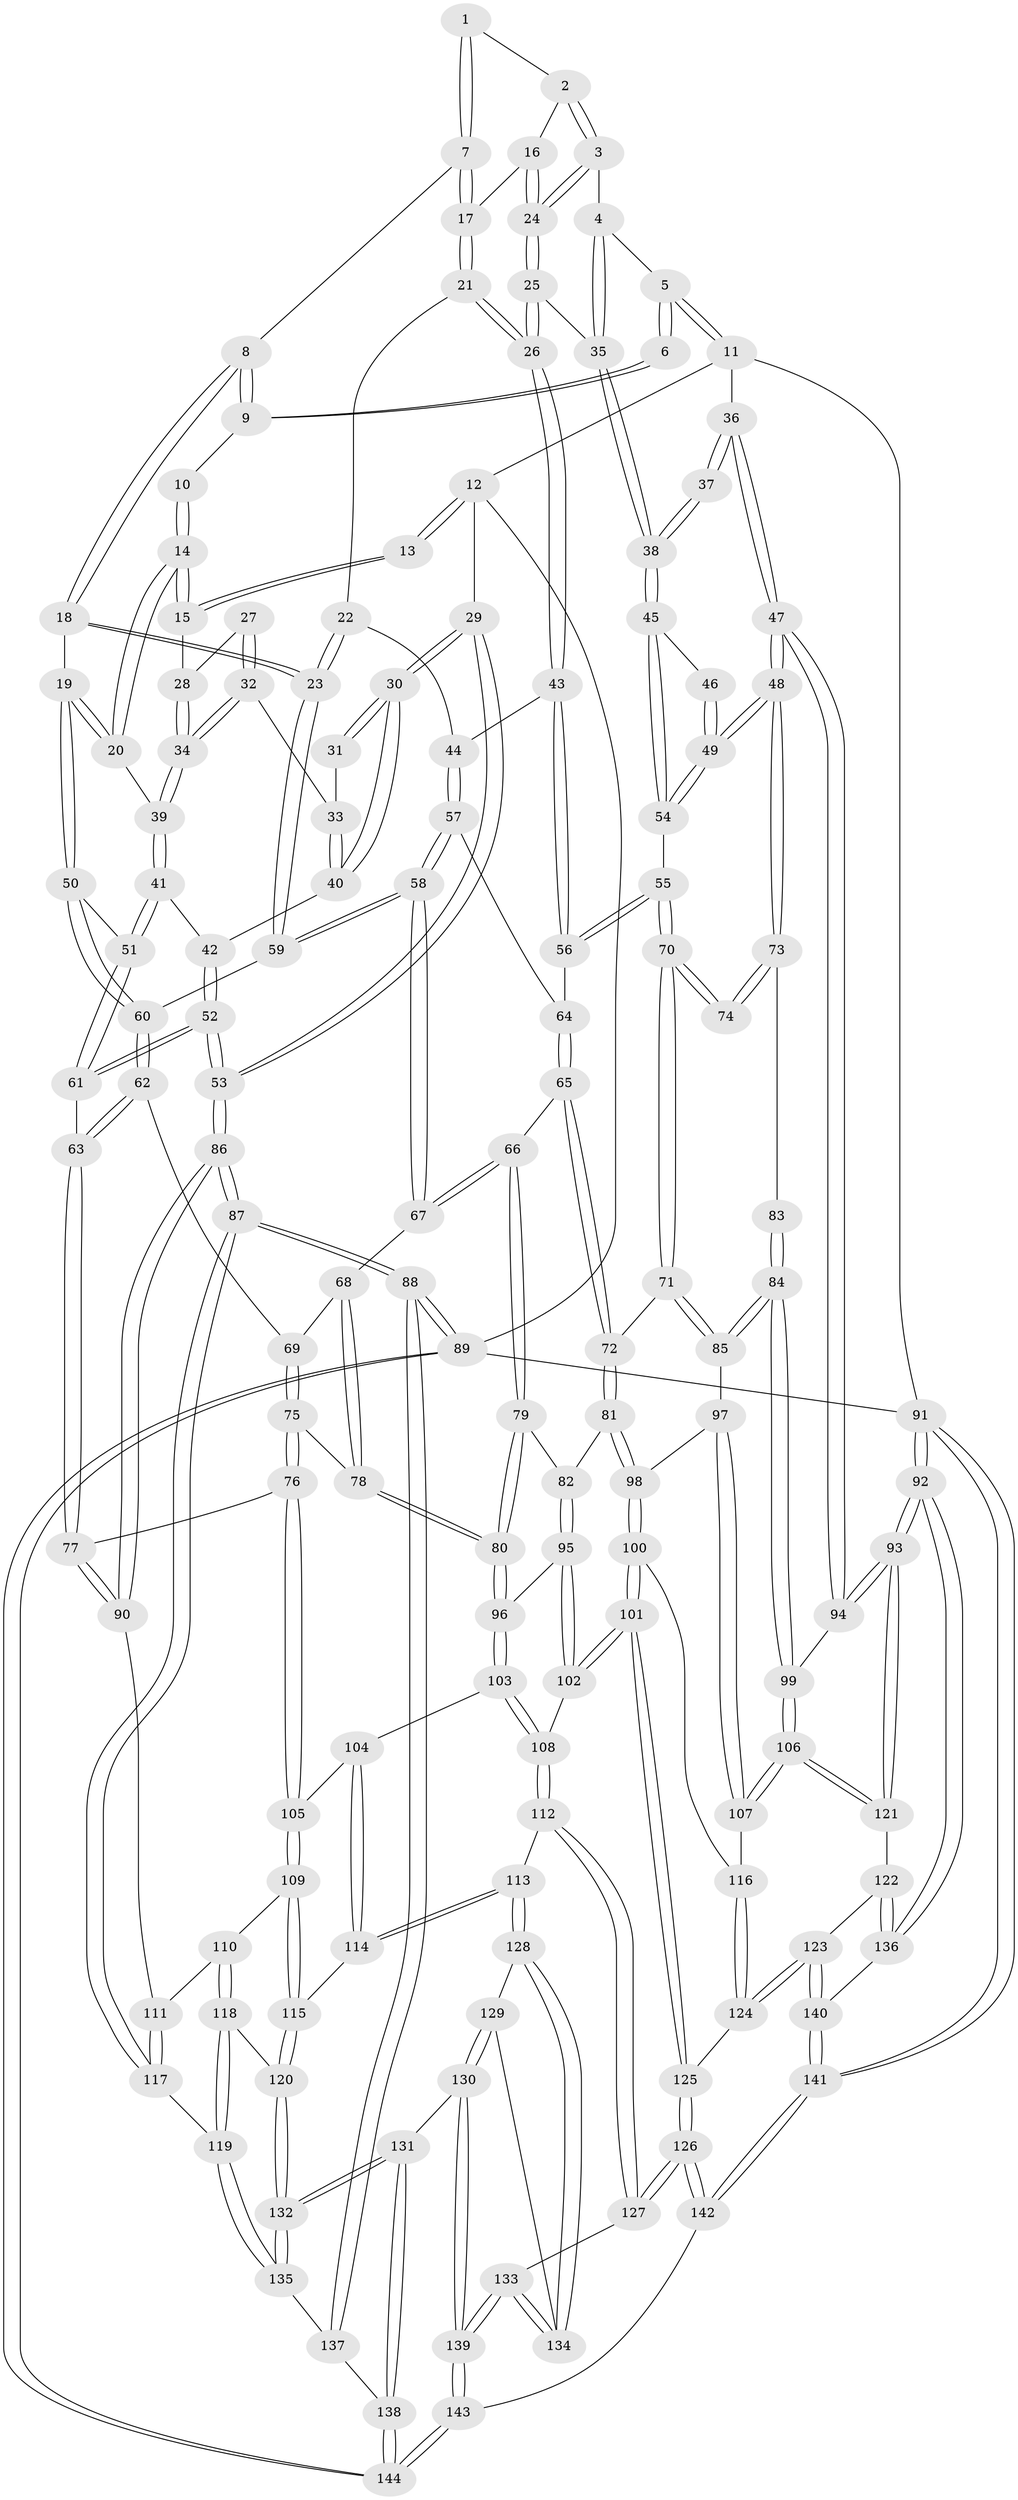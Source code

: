 // Generated by graph-tools (version 1.1) at 2025/00/03/09/25 05:00:18]
// undirected, 144 vertices, 357 edges
graph export_dot {
graph [start="1"]
  node [color=gray90,style=filled];
  1 [pos="+0.6817998117557817+0.011927529630873337"];
  2 [pos="+0.7116085852201357+0.04006166804167139"];
  3 [pos="+0.7813985620415332+0.03708937613466127"];
  4 [pos="+0.8529889997123896+0"];
  5 [pos="+1+0"];
  6 [pos="+0.6694645648668516+0"];
  7 [pos="+0.6213734803591475+0.04240071720203517"];
  8 [pos="+0.45381071141324825+0"];
  9 [pos="+0.4488197911642166+0"];
  10 [pos="+0.3970453893877784+0"];
  11 [pos="+1+0"];
  12 [pos="+0+0"];
  13 [pos="+0.12527363848232834+0"];
  14 [pos="+0.24980154008224742+0.10235115501582757"];
  15 [pos="+0.23232064086811427+0.08840950283563981"];
  16 [pos="+0.66371011619594+0.07258364483719085"];
  17 [pos="+0.6311955222571539+0.06647791632733262"];
  18 [pos="+0.4216951936567653+0.10318600505228663"];
  19 [pos="+0.33588797957848465+0.13407908821353395"];
  20 [pos="+0.26564991016364264+0.11546236998261016"];
  21 [pos="+0.5958639801254487+0.1376599094942636"];
  22 [pos="+0.5744484799740361+0.14754247111465896"];
  23 [pos="+0.4422284060158282+0.12974806124752916"];
  24 [pos="+0.7107469474451139+0.130761531484376"];
  25 [pos="+0.7075849428763326+0.17456153238466618"];
  26 [pos="+0.707473905688373+0.1747626393124584"];
  27 [pos="+0.16690688060558473+0.09796145629611294"];
  28 [pos="+0.19718545312303193+0.09799879384062041"];
  29 [pos="+0+0"];
  30 [pos="+0+0"];
  31 [pos="+0.1492688478620113+0.09337537274413629"];
  32 [pos="+0.15826442105118696+0.1451727507659847"];
  33 [pos="+0.13018739768807394+0.14621124939323427"];
  34 [pos="+0.17360845822468535+0.15451182105470265"];
  35 [pos="+0.8483820859670704+0.12739604709346486"];
  36 [pos="+1+0"];
  37 [pos="+0.9839988551685839+0.15600970000270786"];
  38 [pos="+0.8731734683856598+0.19385803984221822"];
  39 [pos="+0.19031504190629472+0.19050848901203918"];
  40 [pos="+0.10511527379767892+0.16443877872156593"];
  41 [pos="+0.18263112765794454+0.21301951437285677"];
  42 [pos="+0.11218810644136051+0.1970524778914372"];
  43 [pos="+0.7140348296687051+0.2596859533705748"];
  44 [pos="+0.5974450417930929+0.21621667903002137"];
  45 [pos="+0.8716749060173855+0.20378211478100156"];
  46 [pos="+0.9703645974647895+0.22220640103853212"];
  47 [pos="+1+0.41403513488115784"];
  48 [pos="+1+0.3991712426187864"];
  49 [pos="+1+0.34259775822458655"];
  50 [pos="+0.29858296919369465+0.21133827549231235"];
  51 [pos="+0.20302592741298373+0.24983549916491882"];
  52 [pos="+0+0.35380233484957613"];
  53 [pos="+0+0.3845974258402992"];
  54 [pos="+0.8582281208701297+0.2525919955108486"];
  55 [pos="+0.7622291072971699+0.32273372292672065"];
  56 [pos="+0.7269025746287597+0.29066925539975047"];
  57 [pos="+0.5475949453616198+0.29193903309162966"];
  58 [pos="+0.4878477210137572+0.30111978396608674"];
  59 [pos="+0.45792230986899884+0.258009580064639"];
  60 [pos="+0.3262764731209324+0.30792503194635873"];
  61 [pos="+0.18556424681857464+0.36217124414794094"];
  62 [pos="+0.29460420050088365+0.36273115371243747"];
  63 [pos="+0.20153155231160458+0.3735981246754083"];
  64 [pos="+0.6021656631010831+0.3092498652992675"];
  65 [pos="+0.6005934839223069+0.41206174561687514"];
  66 [pos="+0.49844543393217794+0.39594797289450884"];
  67 [pos="+0.4808966476926285+0.36508418965829376"];
  68 [pos="+0.3592134274951458+0.40707316225431667"];
  69 [pos="+0.33023076672714635+0.3905456583183553"];
  70 [pos="+0.7651936016533456+0.37959197816321855"];
  71 [pos="+0.7517040574106351+0.40989609374068253"];
  72 [pos="+0.627778233500371+0.4295865983174339"];
  73 [pos="+1+0.40224294280159806"];
  74 [pos="+0.8149557054168935+0.39053348756614364"];
  75 [pos="+0.28772057456686045+0.5048144974201606"];
  76 [pos="+0.23087367380575363+0.5184382812087083"];
  77 [pos="+0.2072904734409508+0.44993927817592355"];
  78 [pos="+0.37991399462654263+0.5064258069956901"];
  79 [pos="+0.4950360543203656+0.4336947314348142"];
  80 [pos="+0.3801844305396614+0.5067350258308971"];
  81 [pos="+0.5908945874936948+0.5059556849592435"];
  82 [pos="+0.5112960244978721+0.48193231298274236"];
  83 [pos="+0.890921788827906+0.4623532362490599"];
  84 [pos="+0.8877043815603666+0.5402354953032465"];
  85 [pos="+0.7573806203770028+0.4548683461122697"];
  86 [pos="+0+0.4127252601957492"];
  87 [pos="+0+0.8149994076790471"];
  88 [pos="+0+1"];
  89 [pos="+0+1"];
  90 [pos="+0.045156998346056534+0.5428690770747526"];
  91 [pos="+1+1"];
  92 [pos="+1+1"];
  93 [pos="+1+0.6828000783901234"];
  94 [pos="+1+0.4240309166656182"];
  95 [pos="+0.49297039652189517+0.5218686507871126"];
  96 [pos="+0.38394368295057374+0.5174188493425069"];
  97 [pos="+0.7454846528286668+0.48945750876987404"];
  98 [pos="+0.6166394799399737+0.5903817832331951"];
  99 [pos="+0.908943690427832+0.5623054070138238"];
  100 [pos="+0.6010505283089761+0.6429945361157533"];
  101 [pos="+0.5893681693143772+0.6528701274205843"];
  102 [pos="+0.5174918897707924+0.6449242208724905"];
  103 [pos="+0.3834150186514092+0.5318948887893049"];
  104 [pos="+0.3450165900232357+0.587183892890098"];
  105 [pos="+0.22012634725434102+0.5726325759003196"];
  106 [pos="+0.8781820083432273+0.6433804140370067"];
  107 [pos="+0.7839177711609506+0.6425384237233738"];
  108 [pos="+0.4988408268769209+0.6502366139139213"];
  109 [pos="+0.2066419303810106+0.5913975126001717"];
  110 [pos="+0.20255317389485294+0.594876816182641"];
  111 [pos="+0.09977241666271743+0.5935705243652053"];
  112 [pos="+0.4259180422768333+0.7036636097607488"];
  113 [pos="+0.4191477516917348+0.7070701651748641"];
  114 [pos="+0.36690666493875834+0.688865786046491"];
  115 [pos="+0.3641911128046731+0.6894739053827861"];
  116 [pos="+0.7626986798915811+0.6573382878650497"];
  117 [pos="+0.054821539717372754+0.7667132503194036"];
  118 [pos="+0.20998311609221898+0.6645896927492597"];
  119 [pos="+0.08268014786022564+0.7789199269677932"];
  120 [pos="+0.2666624705384809+0.7418577482555655"];
  121 [pos="+0.9131028388522978+0.6956000932592611"];
  122 [pos="+0.893781155837403+0.7813597993612931"];
  123 [pos="+0.8091710047817329+0.8452687816762368"];
  124 [pos="+0.7531439998463193+0.8174118872606124"];
  125 [pos="+0.6258951226723751+0.8298525944584657"];
  126 [pos="+0.606505726508513+0.8549216014811245"];
  127 [pos="+0.5918324325965966+0.8558747672593411"];
  128 [pos="+0.4177446065522517+0.7272079783753026"];
  129 [pos="+0.34906075567668354+0.8304831395873119"];
  130 [pos="+0.2651219773866913+0.877846248717536"];
  131 [pos="+0.23510561266225458+0.8595905051125077"];
  132 [pos="+0.23080672390328164+0.8542793732051107"];
  133 [pos="+0.48194809710263936+0.8789593650975811"];
  134 [pos="+0.471602369505121+0.8662543897592353"];
  135 [pos="+0.1439033586157001+0.830940539901163"];
  136 [pos="+1+0.882396820611513"];
  137 [pos="+0.12185803108466468+0.8669794462252357"];
  138 [pos="+0.06581988125492816+1"];
  139 [pos="+0.37352421112516027+1"];
  140 [pos="+0.8285307402740801+0.9231099597532284"];
  141 [pos="+0.7984762450473205+1"];
  142 [pos="+0.6777686763106504+1"];
  143 [pos="+0.3866341088328747+1"];
  144 [pos="+0+1"];
  1 -- 2;
  1 -- 7;
  1 -- 7;
  2 -- 3;
  2 -- 3;
  2 -- 16;
  3 -- 4;
  3 -- 24;
  3 -- 24;
  4 -- 5;
  4 -- 35;
  4 -- 35;
  5 -- 6;
  5 -- 6;
  5 -- 11;
  5 -- 11;
  6 -- 9;
  6 -- 9;
  7 -- 8;
  7 -- 17;
  7 -- 17;
  8 -- 9;
  8 -- 9;
  8 -- 18;
  8 -- 18;
  9 -- 10;
  10 -- 14;
  10 -- 14;
  11 -- 12;
  11 -- 36;
  11 -- 91;
  12 -- 13;
  12 -- 13;
  12 -- 29;
  12 -- 89;
  13 -- 15;
  13 -- 15;
  14 -- 15;
  14 -- 15;
  14 -- 20;
  14 -- 20;
  15 -- 28;
  16 -- 17;
  16 -- 24;
  16 -- 24;
  17 -- 21;
  17 -- 21;
  18 -- 19;
  18 -- 23;
  18 -- 23;
  19 -- 20;
  19 -- 20;
  19 -- 50;
  19 -- 50;
  20 -- 39;
  21 -- 22;
  21 -- 26;
  21 -- 26;
  22 -- 23;
  22 -- 23;
  22 -- 44;
  23 -- 59;
  23 -- 59;
  24 -- 25;
  24 -- 25;
  25 -- 26;
  25 -- 26;
  25 -- 35;
  26 -- 43;
  26 -- 43;
  27 -- 28;
  27 -- 32;
  27 -- 32;
  28 -- 34;
  28 -- 34;
  29 -- 30;
  29 -- 30;
  29 -- 53;
  29 -- 53;
  30 -- 31;
  30 -- 31;
  30 -- 40;
  30 -- 40;
  31 -- 33;
  32 -- 33;
  32 -- 34;
  32 -- 34;
  33 -- 40;
  33 -- 40;
  34 -- 39;
  34 -- 39;
  35 -- 38;
  35 -- 38;
  36 -- 37;
  36 -- 37;
  36 -- 47;
  36 -- 47;
  37 -- 38;
  37 -- 38;
  38 -- 45;
  38 -- 45;
  39 -- 41;
  39 -- 41;
  40 -- 42;
  41 -- 42;
  41 -- 51;
  41 -- 51;
  42 -- 52;
  42 -- 52;
  43 -- 44;
  43 -- 56;
  43 -- 56;
  44 -- 57;
  44 -- 57;
  45 -- 46;
  45 -- 54;
  45 -- 54;
  46 -- 49;
  46 -- 49;
  47 -- 48;
  47 -- 48;
  47 -- 94;
  47 -- 94;
  48 -- 49;
  48 -- 49;
  48 -- 73;
  48 -- 73;
  49 -- 54;
  49 -- 54;
  50 -- 51;
  50 -- 60;
  50 -- 60;
  51 -- 61;
  51 -- 61;
  52 -- 53;
  52 -- 53;
  52 -- 61;
  52 -- 61;
  53 -- 86;
  53 -- 86;
  54 -- 55;
  55 -- 56;
  55 -- 56;
  55 -- 70;
  55 -- 70;
  56 -- 64;
  57 -- 58;
  57 -- 58;
  57 -- 64;
  58 -- 59;
  58 -- 59;
  58 -- 67;
  58 -- 67;
  59 -- 60;
  60 -- 62;
  60 -- 62;
  61 -- 63;
  62 -- 63;
  62 -- 63;
  62 -- 69;
  63 -- 77;
  63 -- 77;
  64 -- 65;
  64 -- 65;
  65 -- 66;
  65 -- 72;
  65 -- 72;
  66 -- 67;
  66 -- 67;
  66 -- 79;
  66 -- 79;
  67 -- 68;
  68 -- 69;
  68 -- 78;
  68 -- 78;
  69 -- 75;
  69 -- 75;
  70 -- 71;
  70 -- 71;
  70 -- 74;
  70 -- 74;
  71 -- 72;
  71 -- 85;
  71 -- 85;
  72 -- 81;
  72 -- 81;
  73 -- 74;
  73 -- 74;
  73 -- 83;
  75 -- 76;
  75 -- 76;
  75 -- 78;
  76 -- 77;
  76 -- 105;
  76 -- 105;
  77 -- 90;
  77 -- 90;
  78 -- 80;
  78 -- 80;
  79 -- 80;
  79 -- 80;
  79 -- 82;
  80 -- 96;
  80 -- 96;
  81 -- 82;
  81 -- 98;
  81 -- 98;
  82 -- 95;
  82 -- 95;
  83 -- 84;
  83 -- 84;
  84 -- 85;
  84 -- 85;
  84 -- 99;
  84 -- 99;
  85 -- 97;
  86 -- 87;
  86 -- 87;
  86 -- 90;
  86 -- 90;
  87 -- 88;
  87 -- 88;
  87 -- 117;
  87 -- 117;
  88 -- 89;
  88 -- 89;
  88 -- 137;
  88 -- 137;
  89 -- 144;
  89 -- 144;
  89 -- 91;
  90 -- 111;
  91 -- 92;
  91 -- 92;
  91 -- 141;
  91 -- 141;
  92 -- 93;
  92 -- 93;
  92 -- 136;
  92 -- 136;
  93 -- 94;
  93 -- 94;
  93 -- 121;
  93 -- 121;
  94 -- 99;
  95 -- 96;
  95 -- 102;
  95 -- 102;
  96 -- 103;
  96 -- 103;
  97 -- 98;
  97 -- 107;
  97 -- 107;
  98 -- 100;
  98 -- 100;
  99 -- 106;
  99 -- 106;
  100 -- 101;
  100 -- 101;
  100 -- 116;
  101 -- 102;
  101 -- 102;
  101 -- 125;
  101 -- 125;
  102 -- 108;
  103 -- 104;
  103 -- 108;
  103 -- 108;
  104 -- 105;
  104 -- 114;
  104 -- 114;
  105 -- 109;
  105 -- 109;
  106 -- 107;
  106 -- 107;
  106 -- 121;
  106 -- 121;
  107 -- 116;
  108 -- 112;
  108 -- 112;
  109 -- 110;
  109 -- 115;
  109 -- 115;
  110 -- 111;
  110 -- 118;
  110 -- 118;
  111 -- 117;
  111 -- 117;
  112 -- 113;
  112 -- 127;
  112 -- 127;
  113 -- 114;
  113 -- 114;
  113 -- 128;
  113 -- 128;
  114 -- 115;
  115 -- 120;
  115 -- 120;
  116 -- 124;
  116 -- 124;
  117 -- 119;
  118 -- 119;
  118 -- 119;
  118 -- 120;
  119 -- 135;
  119 -- 135;
  120 -- 132;
  120 -- 132;
  121 -- 122;
  122 -- 123;
  122 -- 136;
  122 -- 136;
  123 -- 124;
  123 -- 124;
  123 -- 140;
  123 -- 140;
  124 -- 125;
  125 -- 126;
  125 -- 126;
  126 -- 127;
  126 -- 127;
  126 -- 142;
  126 -- 142;
  127 -- 133;
  128 -- 129;
  128 -- 134;
  128 -- 134;
  129 -- 130;
  129 -- 130;
  129 -- 134;
  130 -- 131;
  130 -- 139;
  130 -- 139;
  131 -- 132;
  131 -- 132;
  131 -- 138;
  131 -- 138;
  132 -- 135;
  132 -- 135;
  133 -- 134;
  133 -- 134;
  133 -- 139;
  133 -- 139;
  135 -- 137;
  136 -- 140;
  137 -- 138;
  138 -- 144;
  138 -- 144;
  139 -- 143;
  139 -- 143;
  140 -- 141;
  140 -- 141;
  141 -- 142;
  141 -- 142;
  142 -- 143;
  143 -- 144;
  143 -- 144;
}
